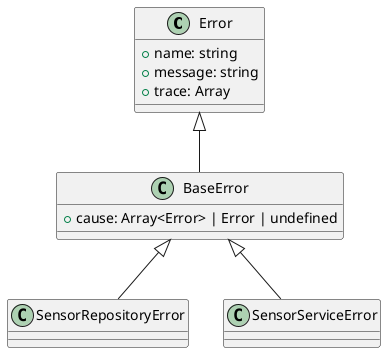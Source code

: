 @startuml

class Error {
    +name: string
    +message: string
    +trace: Array
}

class BaseError extends Error {
    +cause: Array<Error> | Error | undefined
}

class SensorRepositoryError extends BaseError {}
class SensorServiceError extends BaseError {}

@enduml
